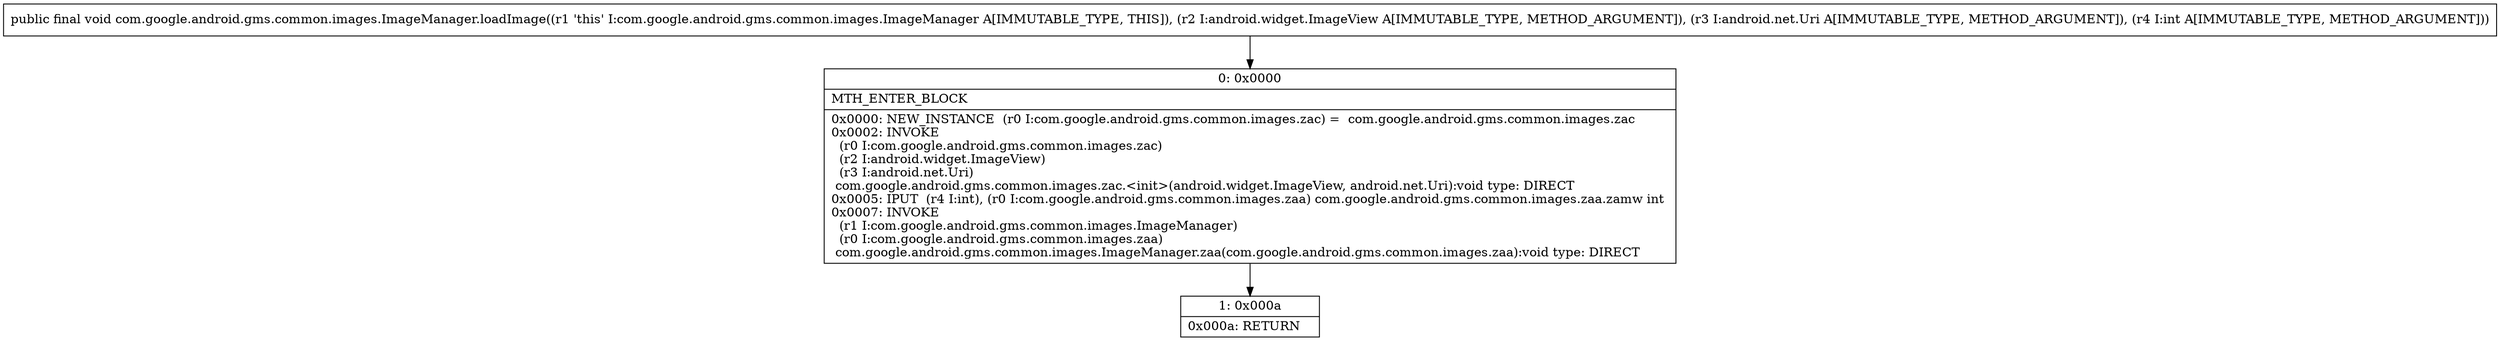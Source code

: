 digraph "CFG forcom.google.android.gms.common.images.ImageManager.loadImage(Landroid\/widget\/ImageView;Landroid\/net\/Uri;I)V" {
Node_0 [shape=record,label="{0\:\ 0x0000|MTH_ENTER_BLOCK\l|0x0000: NEW_INSTANCE  (r0 I:com.google.android.gms.common.images.zac) =  com.google.android.gms.common.images.zac \l0x0002: INVOKE  \l  (r0 I:com.google.android.gms.common.images.zac)\l  (r2 I:android.widget.ImageView)\l  (r3 I:android.net.Uri)\l com.google.android.gms.common.images.zac.\<init\>(android.widget.ImageView, android.net.Uri):void type: DIRECT \l0x0005: IPUT  (r4 I:int), (r0 I:com.google.android.gms.common.images.zaa) com.google.android.gms.common.images.zaa.zamw int \l0x0007: INVOKE  \l  (r1 I:com.google.android.gms.common.images.ImageManager)\l  (r0 I:com.google.android.gms.common.images.zaa)\l com.google.android.gms.common.images.ImageManager.zaa(com.google.android.gms.common.images.zaa):void type: DIRECT \l}"];
Node_1 [shape=record,label="{1\:\ 0x000a|0x000a: RETURN   \l}"];
MethodNode[shape=record,label="{public final void com.google.android.gms.common.images.ImageManager.loadImage((r1 'this' I:com.google.android.gms.common.images.ImageManager A[IMMUTABLE_TYPE, THIS]), (r2 I:android.widget.ImageView A[IMMUTABLE_TYPE, METHOD_ARGUMENT]), (r3 I:android.net.Uri A[IMMUTABLE_TYPE, METHOD_ARGUMENT]), (r4 I:int A[IMMUTABLE_TYPE, METHOD_ARGUMENT])) }"];
MethodNode -> Node_0;
Node_0 -> Node_1;
}

